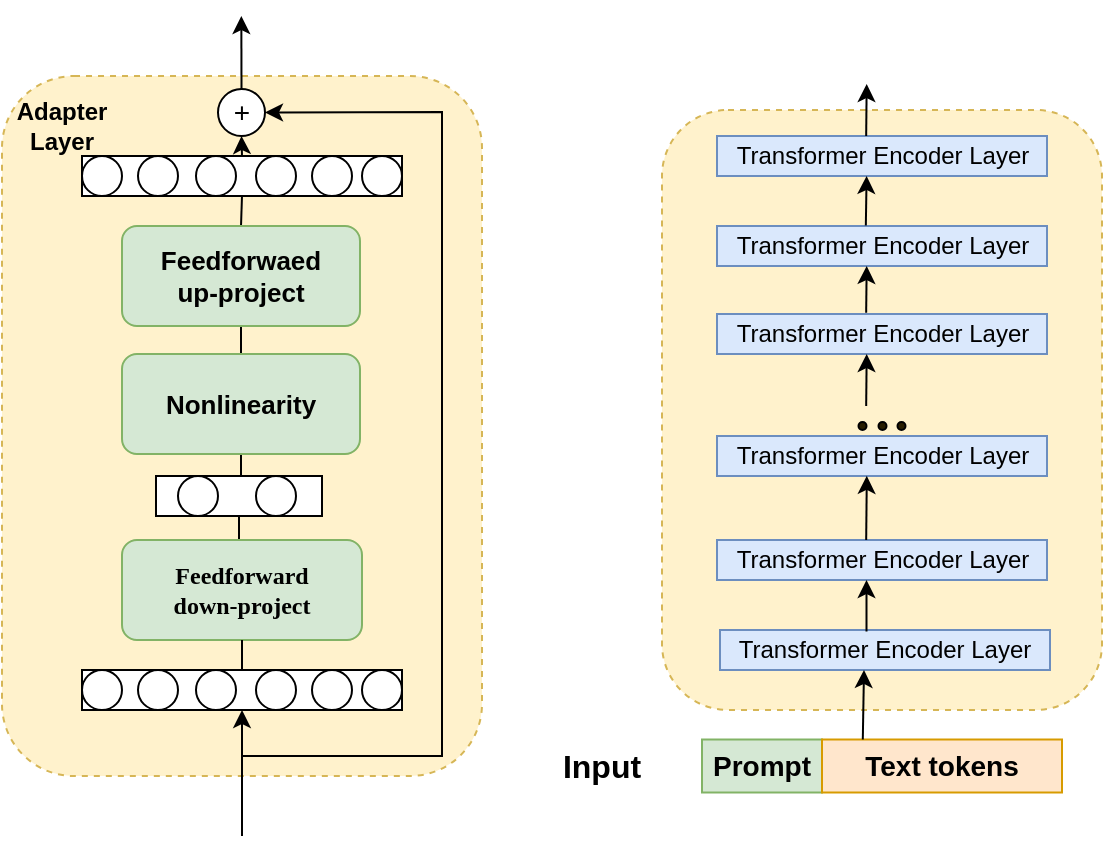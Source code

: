 <mxfile version="26.0.16">
  <diagram name="第 1 页" id="Ahd-Ehgqp-aZsXqGatdi">
    <mxGraphModel dx="2261" dy="738" grid="1" gridSize="10" guides="1" tooltips="1" connect="1" arrows="1" fold="1" page="1" pageScale="1" pageWidth="827" pageHeight="1169" math="0" shadow="0">
      <root>
        <mxCell id="0" />
        <mxCell id="1" parent="0" />
        <mxCell id="XfbloPg4ATD7ratiGsCX-1" value="" style="rounded=1;whiteSpace=wrap;html=1;dashed=1;fillColor=#fff2cc;strokeColor=#d6b656;" parent="1" vertex="1">
          <mxGeometry x="-110" y="120" width="240" height="350" as="geometry" />
        </mxCell>
        <mxCell id="XfbloPg4ATD7ratiGsCX-2" style="edgeStyle=orthogonalEdgeStyle;rounded=0;orthogonalLoop=1;jettySize=auto;html=1;exitX=0.5;exitY=0;exitDx=0;exitDy=0;entryX=0.5;entryY=1;entryDx=0;entryDy=0;endArrow=none;endFill=0;" parent="1" source="XfbloPg4ATD7ratiGsCX-3" target="XfbloPg4ATD7ratiGsCX-5" edge="1">
          <mxGeometry relative="1" as="geometry" />
        </mxCell>
        <mxCell id="XfbloPg4ATD7ratiGsCX-3" value="&lt;b&gt;&lt;font face=&quot;Tahoma&quot;&gt;Feedforward&lt;br&gt;down-project&lt;/font&gt;&lt;/b&gt;" style="rounded=1;whiteSpace=wrap;html=1;fillColor=#d5e8d4;strokeColor=#82b366;" parent="1" vertex="1">
          <mxGeometry x="-50" y="352" width="120" height="50" as="geometry" />
        </mxCell>
        <mxCell id="XfbloPg4ATD7ratiGsCX-4" style="edgeStyle=orthogonalEdgeStyle;rounded=0;orthogonalLoop=1;jettySize=auto;html=1;exitX=0.5;exitY=0;exitDx=0;exitDy=0;entryX=0.5;entryY=1;entryDx=0;entryDy=0;endArrow=none;endFill=0;" parent="1" source="XfbloPg4ATD7ratiGsCX-5" target="XfbloPg4ATD7ratiGsCX-9" edge="1">
          <mxGeometry relative="1" as="geometry" />
        </mxCell>
        <mxCell id="XfbloPg4ATD7ratiGsCX-5" value="" style="rounded=0;whiteSpace=wrap;html=1;" parent="1" vertex="1">
          <mxGeometry x="-33" y="320" width="83" height="20" as="geometry" />
        </mxCell>
        <mxCell id="XfbloPg4ATD7ratiGsCX-6" value="" style="ellipse;whiteSpace=wrap;html=1;aspect=fixed;" parent="1" vertex="1">
          <mxGeometry x="-22" y="320" width="20" height="20" as="geometry" />
        </mxCell>
        <mxCell id="XfbloPg4ATD7ratiGsCX-7" value="" style="ellipse;whiteSpace=wrap;html=1;aspect=fixed;" parent="1" vertex="1">
          <mxGeometry x="17" y="320" width="20" height="20" as="geometry" />
        </mxCell>
        <mxCell id="XfbloPg4ATD7ratiGsCX-8" style="edgeStyle=orthogonalEdgeStyle;rounded=0;orthogonalLoop=1;jettySize=auto;html=1;exitX=0.5;exitY=0;exitDx=0;exitDy=0;entryX=0.5;entryY=1;entryDx=0;entryDy=0;endArrow=none;endFill=0;" parent="1" source="XfbloPg4ATD7ratiGsCX-9" target="XfbloPg4ATD7ratiGsCX-11" edge="1">
          <mxGeometry relative="1" as="geometry" />
        </mxCell>
        <mxCell id="XfbloPg4ATD7ratiGsCX-9" value="&lt;b&gt;&lt;font style=&quot;font-size: 13px;&quot;&gt;Nonlinearity&lt;/font&gt;&lt;/b&gt;" style="rounded=1;whiteSpace=wrap;html=1;fillColor=#d5e8d4;strokeColor=#82b366;" parent="1" vertex="1">
          <mxGeometry x="-50" y="259" width="119" height="50" as="geometry" />
        </mxCell>
        <mxCell id="XfbloPg4ATD7ratiGsCX-10" style="edgeStyle=orthogonalEdgeStyle;rounded=0;orthogonalLoop=1;jettySize=auto;html=1;exitX=0.5;exitY=0;exitDx=0;exitDy=0;entryX=0.5;entryY=1;entryDx=0;entryDy=0;endArrow=none;endFill=0;" parent="1" source="XfbloPg4ATD7ratiGsCX-11" target="XfbloPg4ATD7ratiGsCX-13" edge="1">
          <mxGeometry relative="1" as="geometry" />
        </mxCell>
        <mxCell id="XfbloPg4ATD7ratiGsCX-11" value="&lt;b&gt;&lt;font style=&quot;font-size: 13px;&quot;&gt;Feedforwaed&lt;br&gt;up-project&lt;br&gt;&lt;/font&gt;&lt;/b&gt;" style="rounded=1;whiteSpace=wrap;html=1;fillColor=#d5e8d4;strokeColor=#82b366;" parent="1" vertex="1">
          <mxGeometry x="-50" y="195" width="119" height="50" as="geometry" />
        </mxCell>
        <mxCell id="XfbloPg4ATD7ratiGsCX-12" value="" style="group" parent="1" vertex="1" connectable="0">
          <mxGeometry x="-70" y="160" width="160" height="20" as="geometry" />
        </mxCell>
        <mxCell id="XfbloPg4ATD7ratiGsCX-13" value="" style="rounded=0;whiteSpace=wrap;html=1;" parent="XfbloPg4ATD7ratiGsCX-12" vertex="1">
          <mxGeometry width="160" height="20" as="geometry" />
        </mxCell>
        <mxCell id="XfbloPg4ATD7ratiGsCX-14" value="" style="ellipse;whiteSpace=wrap;html=1;aspect=fixed;" parent="XfbloPg4ATD7ratiGsCX-12" vertex="1">
          <mxGeometry width="20" height="20" as="geometry" />
        </mxCell>
        <mxCell id="XfbloPg4ATD7ratiGsCX-15" value="" style="ellipse;whiteSpace=wrap;html=1;aspect=fixed;" parent="XfbloPg4ATD7ratiGsCX-12" vertex="1">
          <mxGeometry x="28" width="20" height="20" as="geometry" />
        </mxCell>
        <mxCell id="XfbloPg4ATD7ratiGsCX-16" value="" style="ellipse;whiteSpace=wrap;html=1;aspect=fixed;" parent="XfbloPg4ATD7ratiGsCX-12" vertex="1">
          <mxGeometry x="57" width="20" height="20" as="geometry" />
        </mxCell>
        <mxCell id="XfbloPg4ATD7ratiGsCX-17" value="" style="ellipse;whiteSpace=wrap;html=1;aspect=fixed;" parent="XfbloPg4ATD7ratiGsCX-12" vertex="1">
          <mxGeometry x="87" width="20" height="20" as="geometry" />
        </mxCell>
        <mxCell id="XfbloPg4ATD7ratiGsCX-18" value="" style="ellipse;whiteSpace=wrap;html=1;aspect=fixed;" parent="XfbloPg4ATD7ratiGsCX-12" vertex="1">
          <mxGeometry x="115" width="20" height="20" as="geometry" />
        </mxCell>
        <mxCell id="XfbloPg4ATD7ratiGsCX-19" value="" style="ellipse;whiteSpace=wrap;html=1;aspect=fixed;" parent="XfbloPg4ATD7ratiGsCX-12" vertex="1">
          <mxGeometry x="140" width="20" height="20" as="geometry" />
        </mxCell>
        <mxCell id="XfbloPg4ATD7ratiGsCX-20" value="" style="group" parent="1" vertex="1" connectable="0">
          <mxGeometry x="-70" y="417" width="160" height="20" as="geometry" />
        </mxCell>
        <mxCell id="XfbloPg4ATD7ratiGsCX-21" value="" style="rounded=0;whiteSpace=wrap;html=1;" parent="XfbloPg4ATD7ratiGsCX-20" vertex="1">
          <mxGeometry width="160" height="20" as="geometry" />
        </mxCell>
        <mxCell id="XfbloPg4ATD7ratiGsCX-22" value="" style="ellipse;whiteSpace=wrap;html=1;aspect=fixed;" parent="XfbloPg4ATD7ratiGsCX-20" vertex="1">
          <mxGeometry width="20" height="20" as="geometry" />
        </mxCell>
        <mxCell id="XfbloPg4ATD7ratiGsCX-23" value="" style="ellipse;whiteSpace=wrap;html=1;aspect=fixed;" parent="XfbloPg4ATD7ratiGsCX-20" vertex="1">
          <mxGeometry x="28" width="20" height="20" as="geometry" />
        </mxCell>
        <mxCell id="XfbloPg4ATD7ratiGsCX-24" value="" style="ellipse;whiteSpace=wrap;html=1;aspect=fixed;" parent="XfbloPg4ATD7ratiGsCX-20" vertex="1">
          <mxGeometry x="57" width="20" height="20" as="geometry" />
        </mxCell>
        <mxCell id="XfbloPg4ATD7ratiGsCX-25" value="" style="ellipse;whiteSpace=wrap;html=1;aspect=fixed;" parent="XfbloPg4ATD7ratiGsCX-20" vertex="1">
          <mxGeometry x="87" width="20" height="20" as="geometry" />
        </mxCell>
        <mxCell id="XfbloPg4ATD7ratiGsCX-26" value="" style="ellipse;whiteSpace=wrap;html=1;aspect=fixed;" parent="XfbloPg4ATD7ratiGsCX-20" vertex="1">
          <mxGeometry x="115" width="20" height="20" as="geometry" />
        </mxCell>
        <mxCell id="XfbloPg4ATD7ratiGsCX-27" value="" style="ellipse;whiteSpace=wrap;html=1;aspect=fixed;" parent="XfbloPg4ATD7ratiGsCX-20" vertex="1">
          <mxGeometry x="140" width="20" height="20" as="geometry" />
        </mxCell>
        <mxCell id="XfbloPg4ATD7ratiGsCX-28" value="" style="endArrow=classic;html=1;rounded=0;entryX=0.5;entryY=1;entryDx=0;entryDy=0;" parent="1" target="XfbloPg4ATD7ratiGsCX-21" edge="1">
          <mxGeometry width="50" height="50" relative="1" as="geometry">
            <mxPoint x="10" y="500" as="sourcePoint" />
            <mxPoint y="530" as="targetPoint" />
          </mxGeometry>
        </mxCell>
        <mxCell id="XfbloPg4ATD7ratiGsCX-29" style="edgeStyle=orthogonalEdgeStyle;rounded=0;orthogonalLoop=1;jettySize=auto;html=1;exitX=0.5;exitY=0;exitDx=0;exitDy=0;entryX=0.5;entryY=1;entryDx=0;entryDy=0;endArrow=none;endFill=0;" parent="1" source="XfbloPg4ATD7ratiGsCX-21" target="XfbloPg4ATD7ratiGsCX-3" edge="1">
          <mxGeometry relative="1" as="geometry" />
        </mxCell>
        <mxCell id="XfbloPg4ATD7ratiGsCX-30" style="edgeStyle=orthogonalEdgeStyle;rounded=0;orthogonalLoop=1;jettySize=auto;html=1;exitX=0.5;exitY=0;exitDx=0;exitDy=0;" parent="1" source="XfbloPg4ATD7ratiGsCX-31" edge="1">
          <mxGeometry relative="1" as="geometry">
            <mxPoint x="9.667" y="90" as="targetPoint" />
          </mxGeometry>
        </mxCell>
        <mxCell id="XfbloPg4ATD7ratiGsCX-31" value="&lt;font style=&quot;font-size: 14px;&quot;&gt;+&lt;/font&gt;" style="ellipse;whiteSpace=wrap;html=1;aspect=fixed;" parent="1" vertex="1">
          <mxGeometry x="-2" y="126.5" width="23.5" height="23.5" as="geometry" />
        </mxCell>
        <mxCell id="XfbloPg4ATD7ratiGsCX-32" value="" style="endArrow=classic;html=1;rounded=0;entryX=1;entryY=0.5;entryDx=0;entryDy=0;" parent="1" target="XfbloPg4ATD7ratiGsCX-31" edge="1">
          <mxGeometry width="50" height="50" relative="1" as="geometry">
            <mxPoint x="10" y="460" as="sourcePoint" />
            <mxPoint x="200" y="140" as="targetPoint" />
            <Array as="points">
              <mxPoint x="110" y="460" />
              <mxPoint x="110" y="138" />
            </Array>
          </mxGeometry>
        </mxCell>
        <mxCell id="XfbloPg4ATD7ratiGsCX-33" value="&lt;b&gt;Adapter&lt;br&gt;Layer&lt;/b&gt;" style="text;html=1;strokeColor=none;fillColor=none;align=center;verticalAlign=middle;whiteSpace=wrap;rounded=0;" parent="1" vertex="1">
          <mxGeometry x="-110" y="130" width="60" height="30" as="geometry" />
        </mxCell>
        <mxCell id="XfbloPg4ATD7ratiGsCX-34" style="edgeStyle=orthogonalEdgeStyle;rounded=0;orthogonalLoop=1;jettySize=auto;html=1;exitX=0.5;exitY=0;exitDx=0;exitDy=0;entryX=0.5;entryY=1;entryDx=0;entryDy=0;" parent="1" source="XfbloPg4ATD7ratiGsCX-13" target="XfbloPg4ATD7ratiGsCX-31" edge="1">
          <mxGeometry relative="1" as="geometry" />
        </mxCell>
        <mxCell id="XfbloPg4ATD7ratiGsCX-35" value="" style="rounded=1;whiteSpace=wrap;html=1;labelBorderColor=none;dashed=1;fillColor=#fff2cc;strokeColor=#d6b656;" parent="1" vertex="1">
          <mxGeometry x="220" y="137" width="220" height="300" as="geometry" />
        </mxCell>
        <mxCell id="XfbloPg4ATD7ratiGsCX-36" value="&lt;b&gt;&lt;font style=&quot;font-size: 16px;&quot;&gt;Input&lt;/font&gt;&lt;/b&gt;" style="text;html=1;align=center;verticalAlign=middle;whiteSpace=wrap;rounded=0;" parent="1" vertex="1">
          <mxGeometry x="160" y="450" width="60" height="30" as="geometry" />
        </mxCell>
        <mxCell id="ZDdrnm3DGxkRZ29ZL-x0-2" value="Transformer Encoder Layer" style="rounded=0;whiteSpace=wrap;html=1;fillColor=#dae8fc;strokeColor=#6c8ebf;" vertex="1" parent="1">
          <mxGeometry x="249" y="397" width="165" height="20" as="geometry" />
        </mxCell>
        <mxCell id="ZDdrnm3DGxkRZ29ZL-x0-4" value="Transformer Encoder Layer" style="rounded=0;whiteSpace=wrap;html=1;fillColor=#dae8fc;strokeColor=#6c8ebf;" vertex="1" parent="1">
          <mxGeometry x="247.5" y="352" width="165" height="20" as="geometry" />
        </mxCell>
        <mxCell id="ZDdrnm3DGxkRZ29ZL-x0-5" value="Transformer Encoder Layer" style="rounded=0;whiteSpace=wrap;html=1;fillColor=#dae8fc;strokeColor=#6c8ebf;" vertex="1" parent="1">
          <mxGeometry x="247.5" y="300" width="165" height="20" as="geometry" />
        </mxCell>
        <mxCell id="ZDdrnm3DGxkRZ29ZL-x0-7" value="" style="ellipse;whiteSpace=wrap;html=1;aspect=fixed;fillStyle=auto;fillColor=#281D00;" vertex="1" parent="1">
          <mxGeometry x="318.25" y="293" width="4" height="4" as="geometry" />
        </mxCell>
        <mxCell id="ZDdrnm3DGxkRZ29ZL-x0-8" value="" style="ellipse;whiteSpace=wrap;html=1;aspect=fixed;fillStyle=auto;fillColor=#281D00;" vertex="1" parent="1">
          <mxGeometry x="328.25" y="293" width="4" height="4" as="geometry" />
        </mxCell>
        <mxCell id="ZDdrnm3DGxkRZ29ZL-x0-9" value="" style="ellipse;whiteSpace=wrap;html=1;aspect=fixed;fillStyle=auto;fillColor=#281D00;" vertex="1" parent="1">
          <mxGeometry x="337.75" y="293" width="4" height="4" as="geometry" />
        </mxCell>
        <mxCell id="ZDdrnm3DGxkRZ29ZL-x0-10" value="Transformer Encoder Layer" style="rounded=0;whiteSpace=wrap;html=1;fillColor=#dae8fc;strokeColor=#6c8ebf;" vertex="1" parent="1">
          <mxGeometry x="247.5" y="239" width="165" height="20" as="geometry" />
        </mxCell>
        <mxCell id="ZDdrnm3DGxkRZ29ZL-x0-11" value="Transformer Encoder Layer" style="rounded=0;whiteSpace=wrap;html=1;fillColor=#dae8fc;strokeColor=#6c8ebf;" vertex="1" parent="1">
          <mxGeometry x="247.5" y="195" width="165" height="20" as="geometry" />
        </mxCell>
        <mxCell id="ZDdrnm3DGxkRZ29ZL-x0-12" value="Transformer Encoder Layer" style="rounded=0;whiteSpace=wrap;html=1;fillColor=#dae8fc;strokeColor=#6c8ebf;" vertex="1" parent="1">
          <mxGeometry x="247.5" y="150" width="165" height="20" as="geometry" />
        </mxCell>
        <mxCell id="ZDdrnm3DGxkRZ29ZL-x0-13" value="" style="group" vertex="1" connectable="0" parent="1">
          <mxGeometry x="240" y="451.75" width="180" height="26.5" as="geometry" />
        </mxCell>
        <mxCell id="XfbloPg4ATD7ratiGsCX-37" value="&lt;b&gt;&lt;font style=&quot;font-size: 14px;&quot;&gt;Prompt&lt;/font&gt;&lt;/b&gt;" style="rounded=0;whiteSpace=wrap;html=1;fillColor=#d5e8d4;strokeColor=#82b366;" parent="ZDdrnm3DGxkRZ29ZL-x0-13" vertex="1">
          <mxGeometry width="60" height="26.5" as="geometry" />
        </mxCell>
        <mxCell id="ZDdrnm3DGxkRZ29ZL-x0-1" value="&lt;b&gt;&lt;font style=&quot;font-size: 14px;&quot;&gt;Text tokens&lt;/font&gt;&lt;/b&gt;" style="rounded=0;whiteSpace=wrap;html=1;fillColor=#ffe6cc;strokeColor=#d79b00;" vertex="1" parent="ZDdrnm3DGxkRZ29ZL-x0-13">
          <mxGeometry x="60" width="120" height="26.5" as="geometry" />
        </mxCell>
        <mxCell id="ZDdrnm3DGxkRZ29ZL-x0-15" value="" style="endArrow=classic;html=1;rounded=0;entryX=0.131;entryY=1.011;entryDx=0;entryDy=0;entryPerimeter=0;exitX=0.17;exitY=0.001;exitDx=0;exitDy=0;exitPerimeter=0;" edge="1" parent="1" source="ZDdrnm3DGxkRZ29ZL-x0-1">
          <mxGeometry width="50" height="50" relative="1" as="geometry">
            <mxPoint x="320" y="451" as="sourcePoint" />
            <mxPoint x="321" y="417" as="targetPoint" />
          </mxGeometry>
        </mxCell>
        <mxCell id="ZDdrnm3DGxkRZ29ZL-x0-18" value="" style="endArrow=classic;html=1;rounded=0;entryX=0.131;entryY=1.011;entryDx=0;entryDy=0;entryPerimeter=0;exitX=0.444;exitY=0.039;exitDx=0;exitDy=0;exitPerimeter=0;" edge="1" parent="1" source="ZDdrnm3DGxkRZ29ZL-x0-2">
          <mxGeometry width="50" height="50" relative="1" as="geometry">
            <mxPoint x="321.25" y="407" as="sourcePoint" />
            <mxPoint x="322.25" y="372" as="targetPoint" />
          </mxGeometry>
        </mxCell>
        <mxCell id="ZDdrnm3DGxkRZ29ZL-x0-24" value="" style="endArrow=classic;html=1;rounded=0;entryX=0.454;entryY=0.996;entryDx=0;entryDy=0;entryPerimeter=0;exitX=0.444;exitY=0.039;exitDx=0;exitDy=0;exitPerimeter=0;" edge="1" parent="1" target="ZDdrnm3DGxkRZ29ZL-x0-5">
          <mxGeometry width="50" height="50" relative="1" as="geometry">
            <mxPoint x="322.09" y="352" as="sourcePoint" />
            <mxPoint x="322.34" y="326" as="targetPoint" />
          </mxGeometry>
        </mxCell>
        <mxCell id="ZDdrnm3DGxkRZ29ZL-x0-30" value="" style="endArrow=classic;html=1;rounded=0;entryX=0.131;entryY=1.011;entryDx=0;entryDy=0;entryPerimeter=0;exitX=0.444;exitY=0.039;exitDx=0;exitDy=0;exitPerimeter=0;" edge="1" parent="1">
          <mxGeometry width="50" height="50" relative="1" as="geometry">
            <mxPoint x="322.09" y="285" as="sourcePoint" />
            <mxPoint x="322.34" y="259" as="targetPoint" />
          </mxGeometry>
        </mxCell>
        <mxCell id="ZDdrnm3DGxkRZ29ZL-x0-33" value="" style="endArrow=classic;html=1;rounded=0;entryX=0.131;entryY=1.011;entryDx=0;entryDy=0;entryPerimeter=0;exitX=0.452;exitY=-0.033;exitDx=0;exitDy=0;exitPerimeter=0;" edge="1" parent="1" source="ZDdrnm3DGxkRZ29ZL-x0-10">
          <mxGeometry width="50" height="50" relative="1" as="geometry">
            <mxPoint x="322.09" y="241" as="sourcePoint" />
            <mxPoint x="322.34" y="215" as="targetPoint" />
          </mxGeometry>
        </mxCell>
        <mxCell id="ZDdrnm3DGxkRZ29ZL-x0-36" value="" style="endArrow=classic;html=1;rounded=0;entryX=0.131;entryY=1.011;entryDx=0;entryDy=0;entryPerimeter=0;exitX=0.451;exitY=-0.013;exitDx=0;exitDy=0;exitPerimeter=0;" edge="1" parent="1" source="ZDdrnm3DGxkRZ29ZL-x0-11">
          <mxGeometry width="50" height="50" relative="1" as="geometry">
            <mxPoint x="322.05" y="196" as="sourcePoint" />
            <mxPoint x="322.3" y="170" as="targetPoint" />
          </mxGeometry>
        </mxCell>
        <mxCell id="ZDdrnm3DGxkRZ29ZL-x0-39" value="" style="endArrow=classic;html=1;rounded=0;entryX=0.131;entryY=1.011;entryDx=0;entryDy=0;entryPerimeter=0;exitX=0.444;exitY=0.039;exitDx=0;exitDy=0;exitPerimeter=0;" edge="1" parent="1">
          <mxGeometry width="50" height="50" relative="1" as="geometry">
            <mxPoint x="322.09" y="150" as="sourcePoint" />
            <mxPoint x="322.34" y="124" as="targetPoint" />
          </mxGeometry>
        </mxCell>
      </root>
    </mxGraphModel>
  </diagram>
</mxfile>
